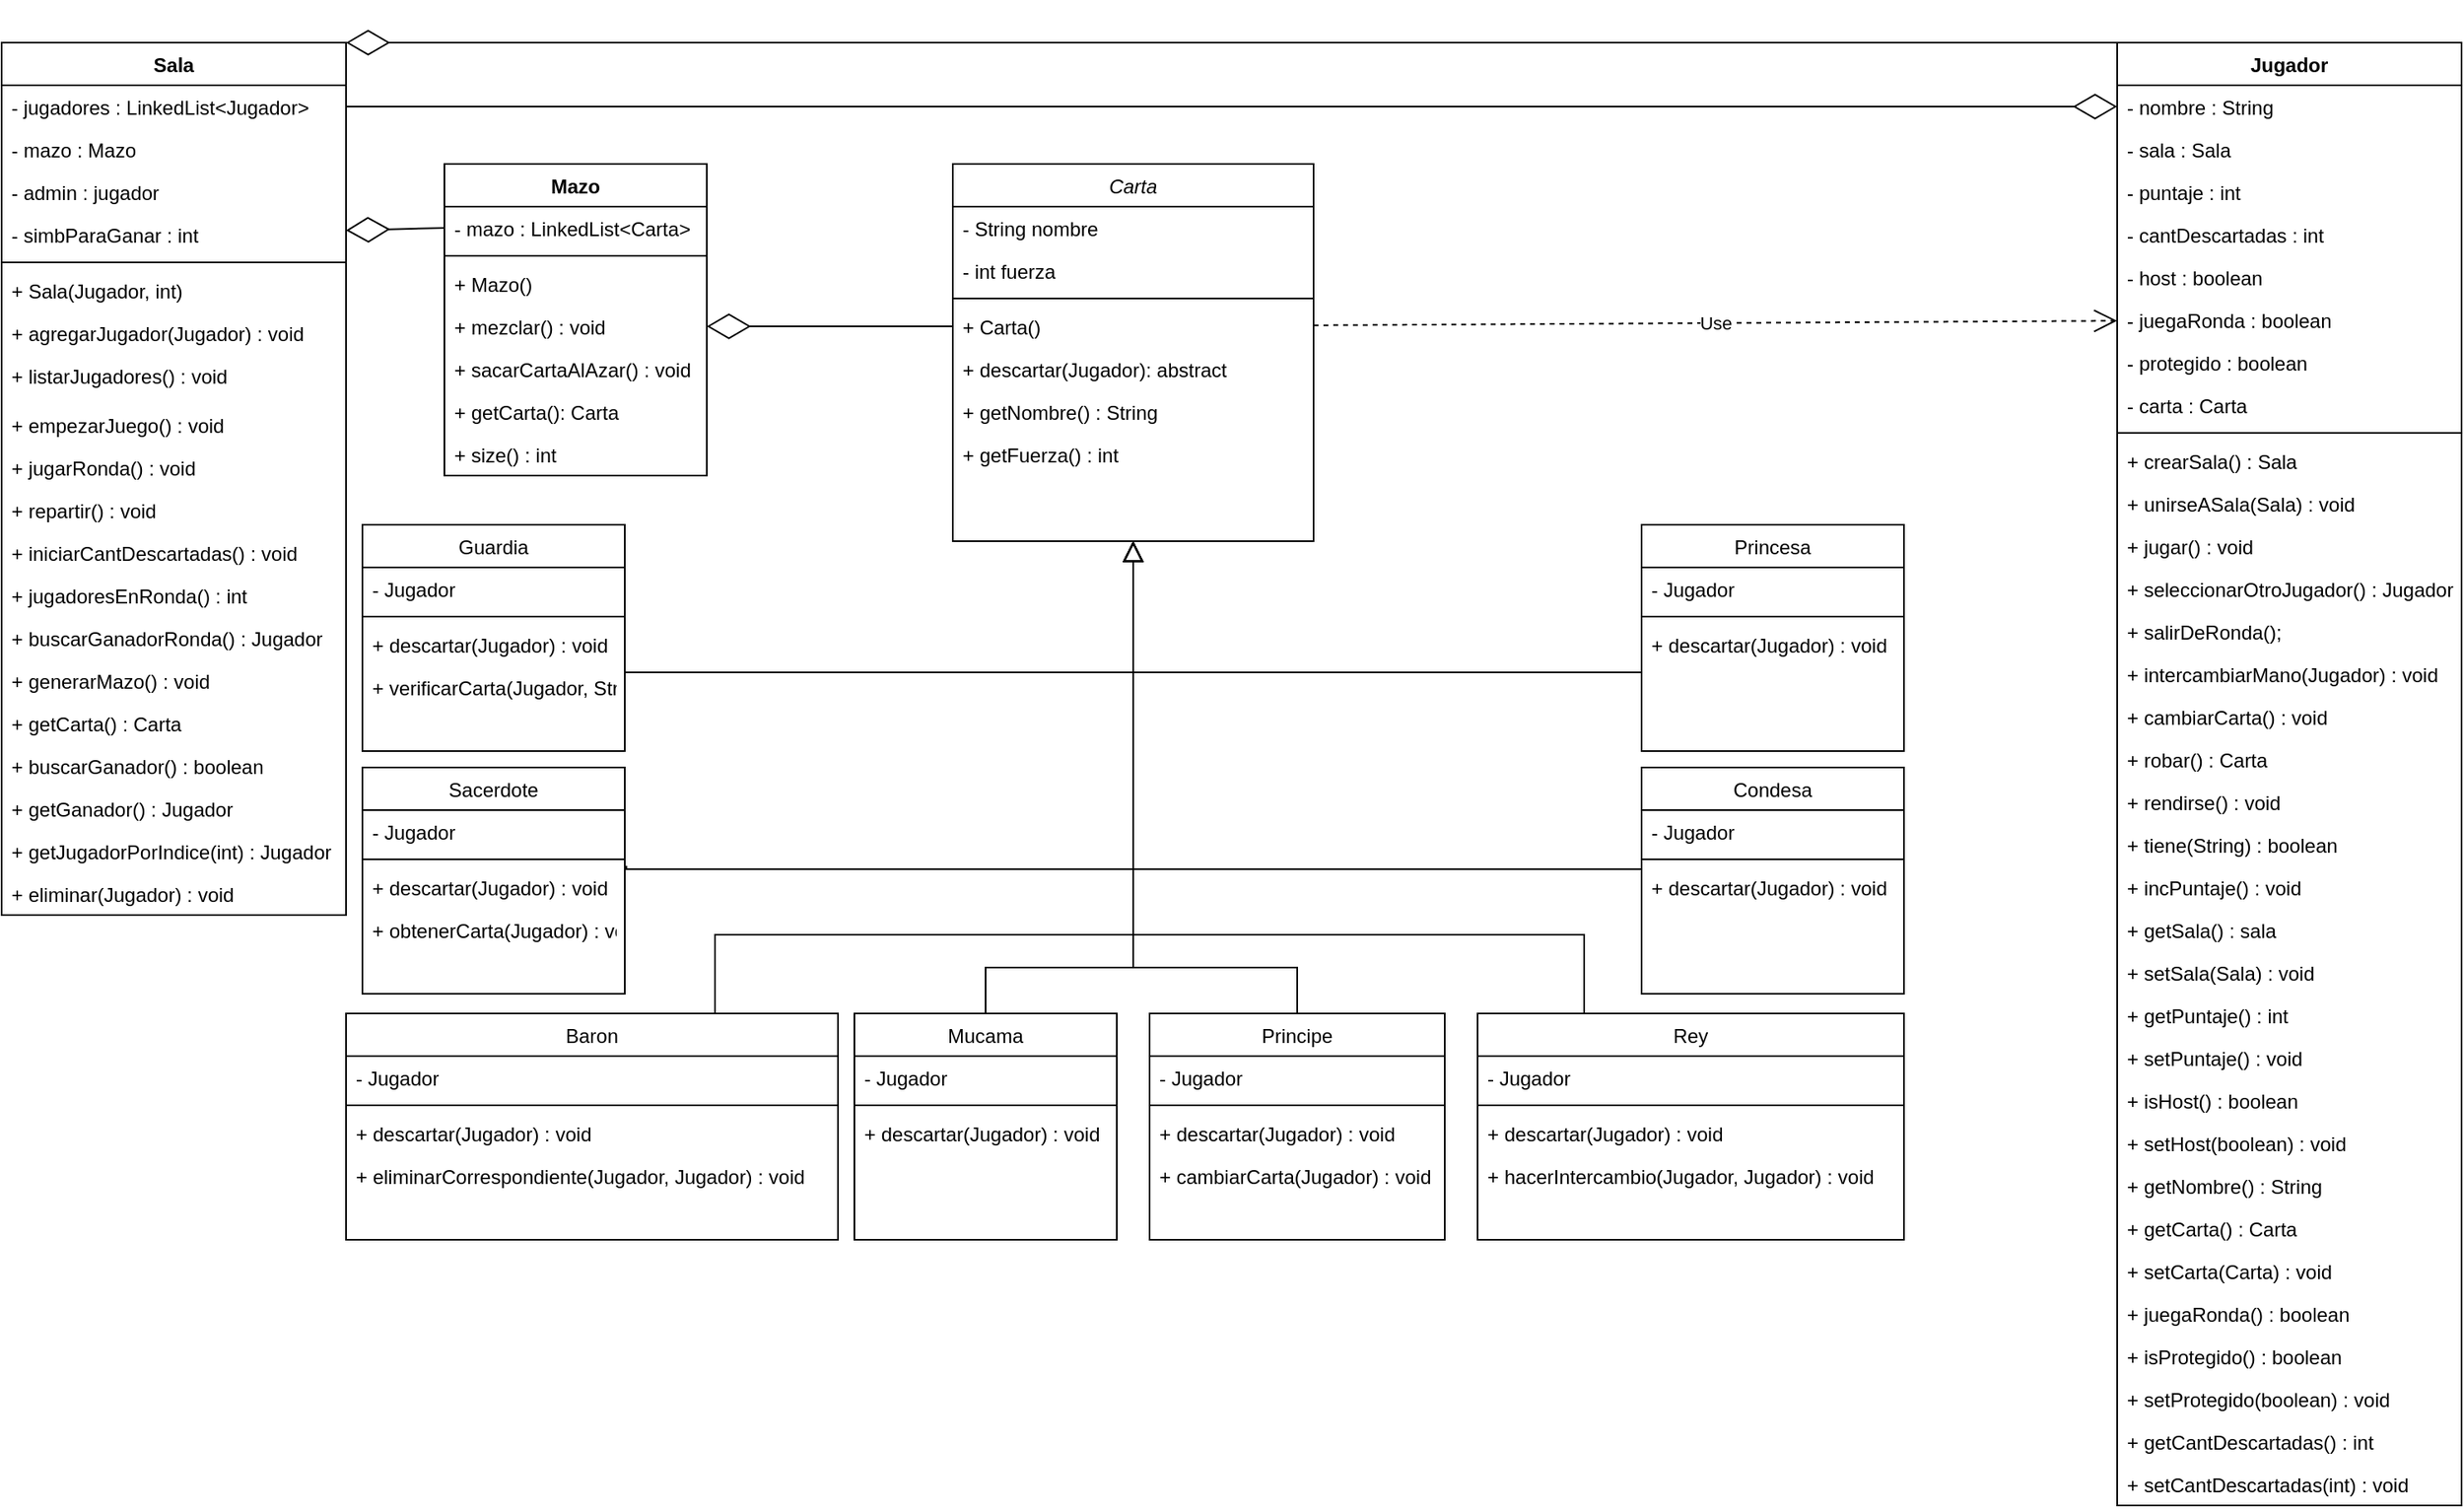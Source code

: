 <mxfile version="13.8.0" type="device"><diagram id="C5RBs43oDa-KdzZeNtuy" name="Page-1"><mxGraphModel dx="1689" dy="750" grid="1" gridSize="10" guides="1" tooltips="1" connect="1" arrows="1" fold="1" page="1" pageScale="1" pageWidth="827" pageHeight="1169" math="0" shadow="0"><root><mxCell id="WIyWlLk6GJQsqaUBKTNV-0"/><mxCell id="WIyWlLk6GJQsqaUBKTNV-1" parent="WIyWlLk6GJQsqaUBKTNV-0"/><mxCell id="zkfFHV4jXpPFQw0GAbJ--12" value="" style="endArrow=block;endSize=10;endFill=0;shadow=0;strokeWidth=1;rounded=0;edgeStyle=elbowEdgeStyle;elbow=vertical;" parent="WIyWlLk6GJQsqaUBKTNV-1" source="zkfFHV4jXpPFQw0GAbJ--6" target="zkfFHV4jXpPFQw0GAbJ--0" edge="1"><mxGeometry width="160" relative="1" as="geometry"><mxPoint x="420" y="193" as="sourcePoint"/><mxPoint x="420" y="193" as="targetPoint"/><Array as="points"><mxPoint x="560" y="430"/><mxPoint x="510" y="440"/></Array></mxGeometry></mxCell><mxCell id="zkfFHV4jXpPFQw0GAbJ--16" value="" style="endArrow=block;endSize=10;endFill=0;shadow=0;strokeWidth=1;rounded=0;edgeStyle=elbowEdgeStyle;elbow=vertical;exitX=1.006;exitY=0;exitDx=0;exitDy=0;exitPerimeter=0;" parent="WIyWlLk6GJQsqaUBKTNV-1" target="zkfFHV4jXpPFQw0GAbJ--0" edge="1" source="gA19aUXqDL-Vey7j9ZuF-8"><mxGeometry width="160" relative="1" as="geometry"><mxPoint x="430" y="550" as="sourcePoint"/><mxPoint x="530" y="261" as="targetPoint"/><Array as="points"><mxPoint x="520" y="550"/><mxPoint x="440" y="560"/><mxPoint x="420" y="510"/><mxPoint x="430" y="550"/><mxPoint x="710" y="550"/><mxPoint x="710" y="561"/><mxPoint x="710" y="550"/><mxPoint x="680" y="561"/><mxPoint x="510" y="561"/><mxPoint x="390" y="530"/><mxPoint x="510" y="480"/><mxPoint x="590" y="340"/><mxPoint x="650" y="370"/><mxPoint x="630" y="340"/></Array></mxGeometry></mxCell><mxCell id="EDXgUHLhKCMLjYl1lLLt-27" value="" style="endArrow=block;endSize=10;endFill=0;shadow=0;strokeWidth=1;rounded=0;edgeStyle=elbowEdgeStyle;elbow=vertical;entryX=0.5;entryY=1;entryDx=0;entryDy=0;exitX=0.75;exitY=0;exitDx=0;exitDy=0;" parent="WIyWlLk6GJQsqaUBKTNV-1" source="gA19aUXqDL-Vey7j9ZuF-9" target="zkfFHV4jXpPFQw0GAbJ--0" edge="1"><mxGeometry width="160" relative="1" as="geometry"><mxPoint x="480" y="620" as="sourcePoint"/><mxPoint x="590" y="370" as="targetPoint"/><Array as="points"><mxPoint x="490" y="590"/><mxPoint x="620" y="390"/><mxPoint x="590" y="571"/><mxPoint x="470" y="540"/><mxPoint x="590" y="490"/><mxPoint x="670" y="350"/><mxPoint x="730" y="380"/><mxPoint x="710" y="350"/></Array></mxGeometry></mxCell><mxCell id="EDXgUHLhKCMLjYl1lLLt-33" value="" style="endArrow=block;endSize=10;endFill=0;shadow=0;strokeWidth=1;rounded=0;edgeStyle=elbowEdgeStyle;elbow=vertical;exitX=0.5;exitY=0;exitDx=0;exitDy=0;entryX=0.5;entryY=1;entryDx=0;entryDy=0;" parent="WIyWlLk6GJQsqaUBKTNV-1" source="EDXgUHLhKCMLjYl1lLLt-0" target="zkfFHV4jXpPFQw0GAbJ--0" edge="1"><mxGeometry width="160" relative="1" as="geometry"><mxPoint x="610" y="626" as="sourcePoint"/><mxPoint x="600" y="380" as="targetPoint"/><Array as="points"><mxPoint x="650" y="610"/><mxPoint x="650" y="578"/><mxPoint x="780" y="378"/><mxPoint x="750" y="559"/><mxPoint x="630" y="528"/><mxPoint x="750" y="478"/><mxPoint x="830" y="338"/><mxPoint x="890" y="368"/><mxPoint x="870" y="338"/></Array></mxGeometry></mxCell><mxCell id="EDXgUHLhKCMLjYl1lLLt-34" value="" style="endArrow=block;endSize=10;endFill=0;shadow=0;strokeWidth=1;rounded=0;edgeStyle=elbowEdgeStyle;elbow=vertical;exitX=0.5;exitY=0;exitDx=0;exitDy=0;entryX=0.5;entryY=1;entryDx=0;entryDy=0;" parent="WIyWlLk6GJQsqaUBKTNV-1" source="EDXgUHLhKCMLjYl1lLLt-5" target="zkfFHV4jXpPFQw0GAbJ--0" edge="1"><mxGeometry width="160" relative="1" as="geometry"><mxPoint x="700" y="528" as="sourcePoint"/><mxPoint x="690" y="390" as="targetPoint"/><Array as="points"><mxPoint x="760" y="610"/><mxPoint x="740" y="480"/><mxPoint x="870" y="280"/><mxPoint x="840" y="461"/><mxPoint x="720" y="430"/><mxPoint x="840" y="380"/><mxPoint x="920" y="240"/><mxPoint x="980" y="270"/><mxPoint x="960" y="240"/></Array></mxGeometry></mxCell><mxCell id="EDXgUHLhKCMLjYl1lLLt-35" value="" style="endArrow=block;endSize=10;endFill=0;shadow=0;strokeWidth=1;rounded=0;edgeStyle=elbowEdgeStyle;elbow=vertical;entryX=0.5;entryY=1;entryDx=0;entryDy=0;exitX=0.25;exitY=0;exitDx=0;exitDy=0;" parent="WIyWlLk6GJQsqaUBKTNV-1" source="EDXgUHLhKCMLjYl1lLLt-10" target="zkfFHV4jXpPFQw0GAbJ--0" edge="1"><mxGeometry width="160" relative="1" as="geometry"><mxPoint x="910" y="630" as="sourcePoint"/><mxPoint x="770" y="400" as="targetPoint"/><Array as="points"><mxPoint x="870" y="590"/><mxPoint x="850" y="560"/><mxPoint x="750" y="490"/><mxPoint x="880" y="290"/><mxPoint x="850" y="471"/><mxPoint x="730" y="440"/><mxPoint x="850" y="390"/><mxPoint x="930" y="250"/><mxPoint x="990" y="280"/><mxPoint x="970" y="250"/></Array></mxGeometry></mxCell><mxCell id="EDXgUHLhKCMLjYl1lLLt-36" value="" style="endArrow=block;endSize=10;endFill=0;shadow=0;strokeWidth=1;rounded=0;edgeStyle=elbowEdgeStyle;elbow=vertical;exitX=0;exitY=0.5;exitDx=0;exitDy=0;entryX=0.5;entryY=1;entryDx=0;entryDy=0;" parent="WIyWlLk6GJQsqaUBKTNV-1" target="zkfFHV4jXpPFQw0GAbJ--0" edge="1" source="EDXgUHLhKCMLjYl1lLLt-19"><mxGeometry width="160" relative="1" as="geometry"><mxPoint x="990" y="561" as="sourcePoint"/><mxPoint x="780" y="410" as="targetPoint"/><Array as="points"><mxPoint x="710" y="550"/><mxPoint x="730" y="560"/><mxPoint x="770" y="560"/><mxPoint x="920" y="560"/><mxPoint x="760" y="500"/><mxPoint x="890" y="300"/><mxPoint x="860" y="481"/><mxPoint x="740" y="450"/><mxPoint x="860" y="400"/><mxPoint x="940" y="260"/><mxPoint x="1000" y="290"/><mxPoint x="980" y="260"/></Array></mxGeometry></mxCell><mxCell id="EDXgUHLhKCMLjYl1lLLt-37" value="" style="endArrow=block;endSize=10;endFill=0;shadow=0;strokeWidth=1;rounded=0;edgeStyle=elbowEdgeStyle;elbow=vertical;exitX=0;exitY=0.5;exitDx=0;exitDy=0;entryX=0.5;entryY=1;entryDx=0;entryDy=0;" parent="WIyWlLk6GJQsqaUBKTNV-1" target="zkfFHV4jXpPFQw0GAbJ--0" edge="1"><mxGeometry width="160" relative="1" as="geometry"><mxPoint x="1020" y="413" as="sourcePoint"/><mxPoint x="750" y="360" as="targetPoint"/><Array as="points"><mxPoint x="790" y="430"/><mxPoint x="920" y="230"/><mxPoint x="890" y="411"/><mxPoint x="770" y="380"/><mxPoint x="890" y="330"/><mxPoint x="970" y="190"/><mxPoint x="1030" y="220"/><mxPoint x="1010" y="190"/></Array></mxGeometry></mxCell><mxCell id="TsnKjl1sV1kZ-c5ugm8i-0" value="Mazo" style="swimlane;fontStyle=1;align=center;verticalAlign=top;childLayout=stackLayout;horizontal=1;startSize=26;horizontalStack=0;resizeParent=1;resizeParentMax=0;resizeLast=0;collapsible=1;marginBottom=0;" parent="WIyWlLk6GJQsqaUBKTNV-1" vertex="1"><mxGeometry x="290" y="120" width="160" height="190" as="geometry"/></mxCell><mxCell id="TsnKjl1sV1kZ-c5ugm8i-1" value="- mazo : LinkedList&lt;Carta&gt;" style="text;strokeColor=none;fillColor=none;align=left;verticalAlign=top;spacingLeft=4;spacingRight=4;overflow=hidden;rotatable=0;points=[[0,0.5],[1,0.5]];portConstraint=eastwest;" parent="TsnKjl1sV1kZ-c5ugm8i-0" vertex="1"><mxGeometry y="26" width="160" height="26" as="geometry"/></mxCell><mxCell id="TsnKjl1sV1kZ-c5ugm8i-2" value="" style="line;strokeWidth=1;fillColor=none;align=left;verticalAlign=middle;spacingTop=-1;spacingLeft=3;spacingRight=3;rotatable=0;labelPosition=right;points=[];portConstraint=eastwest;" parent="TsnKjl1sV1kZ-c5ugm8i-0" vertex="1"><mxGeometry y="52" width="160" height="8" as="geometry"/></mxCell><mxCell id="TsnKjl1sV1kZ-c5ugm8i-3" value="+ Mazo()" style="text;strokeColor=none;fillColor=none;align=left;verticalAlign=top;spacingLeft=4;spacingRight=4;overflow=hidden;rotatable=0;points=[[0,0.5],[1,0.5]];portConstraint=eastwest;" parent="TsnKjl1sV1kZ-c5ugm8i-0" vertex="1"><mxGeometry y="60" width="160" height="26" as="geometry"/></mxCell><mxCell id="TsnKjl1sV1kZ-c5ugm8i-4" value="+ mezclar() : void" style="text;strokeColor=none;fillColor=none;align=left;verticalAlign=top;spacingLeft=4;spacingRight=4;overflow=hidden;rotatable=0;points=[[0,0.5],[1,0.5]];portConstraint=eastwest;" parent="TsnKjl1sV1kZ-c5ugm8i-0" vertex="1"><mxGeometry y="86" width="160" height="26" as="geometry"/></mxCell><mxCell id="TsnKjl1sV1kZ-c5ugm8i-5" value="+ sacarCartaAlAzar() : void" style="text;strokeColor=none;fillColor=none;align=left;verticalAlign=top;spacingLeft=4;spacingRight=4;overflow=hidden;rotatable=0;points=[[0,0.5],[1,0.5]];portConstraint=eastwest;" parent="TsnKjl1sV1kZ-c5ugm8i-0" vertex="1"><mxGeometry y="112" width="160" height="26" as="geometry"/></mxCell><mxCell id="TsnKjl1sV1kZ-c5ugm8i-6" value="+ getCarta(): Carta" style="text;strokeColor=none;fillColor=none;align=left;verticalAlign=top;spacingLeft=4;spacingRight=4;overflow=hidden;rotatable=0;points=[[0,0.5],[1,0.5]];portConstraint=eastwest;" parent="TsnKjl1sV1kZ-c5ugm8i-0" vertex="1"><mxGeometry y="138" width="160" height="26" as="geometry"/></mxCell><mxCell id="TsnKjl1sV1kZ-c5ugm8i-7" value="+ size() : int" style="text;strokeColor=none;fillColor=none;align=left;verticalAlign=top;spacingLeft=4;spacingRight=4;overflow=hidden;rotatable=0;points=[[0,0.5],[1,0.5]];portConstraint=eastwest;" parent="TsnKjl1sV1kZ-c5ugm8i-0" vertex="1"><mxGeometry y="164" width="160" height="26" as="geometry"/></mxCell><mxCell id="zkfFHV4jXpPFQw0GAbJ--6" value="Guardia" style="swimlane;fontStyle=0;align=center;verticalAlign=top;childLayout=stackLayout;horizontal=1;startSize=26;horizontalStack=0;resizeParent=1;resizeLast=0;collapsible=1;marginBottom=0;rounded=0;shadow=0;strokeWidth=1;" parent="WIyWlLk6GJQsqaUBKTNV-1" vertex="1"><mxGeometry x="240" y="340" width="160" height="138" as="geometry"><mxRectangle x="130" y="380" width="160" height="26" as="alternateBounds"/></mxGeometry></mxCell><mxCell id="zkfFHV4jXpPFQw0GAbJ--7" value="- Jugador" style="text;align=left;verticalAlign=top;spacingLeft=4;spacingRight=4;overflow=hidden;rotatable=0;points=[[0,0.5],[1,0.5]];portConstraint=eastwest;" parent="zkfFHV4jXpPFQw0GAbJ--6" vertex="1"><mxGeometry y="26" width="160" height="26" as="geometry"/></mxCell><mxCell id="zkfFHV4jXpPFQw0GAbJ--9" value="" style="line;html=1;strokeWidth=1;align=left;verticalAlign=middle;spacingTop=-1;spacingLeft=3;spacingRight=3;rotatable=0;labelPosition=right;points=[];portConstraint=eastwest;" parent="zkfFHV4jXpPFQw0GAbJ--6" vertex="1"><mxGeometry y="52" width="160" height="8" as="geometry"/></mxCell><mxCell id="zkfFHV4jXpPFQw0GAbJ--11" value="+ descartar(Jugador) : void" style="text;align=left;verticalAlign=top;spacingLeft=4;spacingRight=4;overflow=hidden;rotatable=0;points=[[0,0.5],[1,0.5]];portConstraint=eastwest;" parent="zkfFHV4jXpPFQw0GAbJ--6" vertex="1"><mxGeometry y="60" width="160" height="26" as="geometry"/></mxCell><mxCell id="o-Um0rvuucD-h5kdwz0s-0" value="+ verificarCarta(Jugador, String) : void" style="text;align=left;verticalAlign=top;spacingLeft=4;spacingRight=4;overflow=hidden;rotatable=0;points=[[0,0.5],[1,0.5]];portConstraint=eastwest;" vertex="1" parent="zkfFHV4jXpPFQw0GAbJ--6"><mxGeometry y="86" width="160" height="26" as="geometry"/></mxCell><mxCell id="zkfFHV4jXpPFQw0GAbJ--0" value="Carta" style="swimlane;fontStyle=2;align=center;verticalAlign=top;childLayout=stackLayout;horizontal=1;startSize=26;horizontalStack=0;resizeParent=1;resizeLast=0;collapsible=1;marginBottom=0;rounded=0;shadow=0;strokeWidth=1;" parent="WIyWlLk6GJQsqaUBKTNV-1" vertex="1"><mxGeometry x="600" y="120" width="220" height="230" as="geometry"><mxRectangle x="230" y="140" width="160" height="26" as="alternateBounds"/></mxGeometry></mxCell><mxCell id="zkfFHV4jXpPFQw0GAbJ--1" value="- String nombre" style="text;align=left;verticalAlign=top;spacingLeft=4;spacingRight=4;overflow=hidden;rotatable=0;points=[[0,0.5],[1,0.5]];portConstraint=eastwest;" parent="zkfFHV4jXpPFQw0GAbJ--0" vertex="1"><mxGeometry y="26" width="220" height="26" as="geometry"/></mxCell><mxCell id="zkfFHV4jXpPFQw0GAbJ--2" value="- int fuerza" style="text;align=left;verticalAlign=top;spacingLeft=4;spacingRight=4;overflow=hidden;rotatable=0;points=[[0,0.5],[1,0.5]];portConstraint=eastwest;rounded=0;shadow=0;html=0;" parent="zkfFHV4jXpPFQw0GAbJ--0" vertex="1"><mxGeometry y="52" width="220" height="26" as="geometry"/></mxCell><mxCell id="zkfFHV4jXpPFQw0GAbJ--4" value="" style="line;html=1;strokeWidth=1;align=left;verticalAlign=middle;spacingTop=-1;spacingLeft=3;spacingRight=3;rotatable=0;labelPosition=right;points=[];portConstraint=eastwest;" parent="zkfFHV4jXpPFQw0GAbJ--0" vertex="1"><mxGeometry y="78" width="220" height="8" as="geometry"/></mxCell><mxCell id="zkfFHV4jXpPFQw0GAbJ--5" value="+ Carta()" style="text;align=left;verticalAlign=top;spacingLeft=4;spacingRight=4;overflow=hidden;rotatable=0;points=[[0,0.5],[1,0.5]];portConstraint=eastwest;" parent="zkfFHV4jXpPFQw0GAbJ--0" vertex="1"><mxGeometry y="86" width="220" height="26" as="geometry"/></mxCell><mxCell id="gA19aUXqDL-Vey7j9ZuF-3" value="+ descartar(Jugador): abstract" style="text;align=left;verticalAlign=top;spacingLeft=4;spacingRight=4;overflow=hidden;rotatable=0;points=[[0,0.5],[1,0.5]];portConstraint=eastwest;" parent="zkfFHV4jXpPFQw0GAbJ--0" vertex="1"><mxGeometry y="112" width="220" height="26" as="geometry"/></mxCell><mxCell id="gA19aUXqDL-Vey7j9ZuF-1" value="+ getNombre() : String" style="text;align=left;verticalAlign=top;spacingLeft=4;spacingRight=4;overflow=hidden;rotatable=0;points=[[0,0.5],[1,0.5]];portConstraint=eastwest;" parent="zkfFHV4jXpPFQw0GAbJ--0" vertex="1"><mxGeometry y="138" width="220" height="26" as="geometry"/></mxCell><mxCell id="gA19aUXqDL-Vey7j9ZuF-2" value="+ getFuerza() : int" style="text;align=left;verticalAlign=top;spacingLeft=4;spacingRight=4;overflow=hidden;rotatable=0;points=[[0,0.5],[1,0.5]];portConstraint=eastwest;" parent="zkfFHV4jXpPFQw0GAbJ--0" vertex="1"><mxGeometry y="164" width="220" height="20" as="geometry"/></mxCell><mxCell id="gA19aUXqDL-Vey7j9ZuF-9" value="Baron" style="swimlane;fontStyle=0;align=center;verticalAlign=top;childLayout=stackLayout;horizontal=1;startSize=26;horizontalStack=0;resizeParent=1;resizeLast=0;collapsible=1;marginBottom=0;rounded=0;shadow=0;strokeWidth=1;" parent="WIyWlLk6GJQsqaUBKTNV-1" vertex="1"><mxGeometry x="230" y="638" width="300" height="138" as="geometry"><mxRectangle x="130" y="380" width="160" height="26" as="alternateBounds"/></mxGeometry></mxCell><mxCell id="gA19aUXqDL-Vey7j9ZuF-10" value="- Jugador" style="text;align=left;verticalAlign=top;spacingLeft=4;spacingRight=4;overflow=hidden;rotatable=0;points=[[0,0.5],[1,0.5]];portConstraint=eastwest;" parent="gA19aUXqDL-Vey7j9ZuF-9" vertex="1"><mxGeometry y="26" width="300" height="26" as="geometry"/></mxCell><mxCell id="gA19aUXqDL-Vey7j9ZuF-11" value="" style="line;html=1;strokeWidth=1;align=left;verticalAlign=middle;spacingTop=-1;spacingLeft=3;spacingRight=3;rotatable=0;labelPosition=right;points=[];portConstraint=eastwest;" parent="gA19aUXqDL-Vey7j9ZuF-9" vertex="1"><mxGeometry y="52" width="300" height="8" as="geometry"/></mxCell><mxCell id="gA19aUXqDL-Vey7j9ZuF-13" value="+ descartar(Jugador) : void" style="text;align=left;verticalAlign=top;spacingLeft=4;spacingRight=4;overflow=hidden;rotatable=0;points=[[0,0.5],[1,0.5]];portConstraint=eastwest;" parent="gA19aUXqDL-Vey7j9ZuF-9" vertex="1"><mxGeometry y="60" width="300" height="26" as="geometry"/></mxCell><mxCell id="o-Um0rvuucD-h5kdwz0s-2" value="+ eliminarCorrespondiente(Jugador, Jugador) : void" style="text;align=left;verticalAlign=top;spacingLeft=4;spacingRight=4;overflow=hidden;rotatable=0;points=[[0,0.5],[1,0.5]];portConstraint=eastwest;" vertex="1" parent="gA19aUXqDL-Vey7j9ZuF-9"><mxGeometry y="86" width="300" height="26" as="geometry"/></mxCell><mxCell id="EDXgUHLhKCMLjYl1lLLt-0" value="Mucama" style="swimlane;fontStyle=0;align=center;verticalAlign=top;childLayout=stackLayout;horizontal=1;startSize=26;horizontalStack=0;resizeParent=1;resizeLast=0;collapsible=1;marginBottom=0;rounded=0;shadow=0;strokeWidth=1;" parent="WIyWlLk6GJQsqaUBKTNV-1" vertex="1"><mxGeometry x="540" y="638" width="160" height="138" as="geometry"><mxRectangle x="130" y="380" width="160" height="26" as="alternateBounds"/></mxGeometry></mxCell><mxCell id="EDXgUHLhKCMLjYl1lLLt-1" value="- Jugador" style="text;align=left;verticalAlign=top;spacingLeft=4;spacingRight=4;overflow=hidden;rotatable=0;points=[[0,0.5],[1,0.5]];portConstraint=eastwest;" parent="EDXgUHLhKCMLjYl1lLLt-0" vertex="1"><mxGeometry y="26" width="160" height="26" as="geometry"/></mxCell><mxCell id="EDXgUHLhKCMLjYl1lLLt-2" value="" style="line;html=1;strokeWidth=1;align=left;verticalAlign=middle;spacingTop=-1;spacingLeft=3;spacingRight=3;rotatable=0;labelPosition=right;points=[];portConstraint=eastwest;" parent="EDXgUHLhKCMLjYl1lLLt-0" vertex="1"><mxGeometry y="52" width="160" height="8" as="geometry"/></mxCell><mxCell id="EDXgUHLhKCMLjYl1lLLt-4" value="+ descartar(Jugador) : void" style="text;align=left;verticalAlign=top;spacingLeft=4;spacingRight=4;overflow=hidden;rotatable=0;points=[[0,0.5],[1,0.5]];portConstraint=eastwest;" parent="EDXgUHLhKCMLjYl1lLLt-0" vertex="1"><mxGeometry y="60" width="160" height="26" as="geometry"/></mxCell><mxCell id="EDXgUHLhKCMLjYl1lLLt-28" value="Princesa" style="swimlane;fontStyle=0;align=center;verticalAlign=top;childLayout=stackLayout;horizontal=1;startSize=26;horizontalStack=0;resizeParent=1;resizeLast=0;collapsible=1;marginBottom=0;rounded=0;shadow=0;strokeWidth=1;" parent="WIyWlLk6GJQsqaUBKTNV-1" vertex="1"><mxGeometry x="1020" y="340" width="160" height="138" as="geometry"><mxRectangle x="130" y="380" width="160" height="26" as="alternateBounds"/></mxGeometry></mxCell><mxCell id="EDXgUHLhKCMLjYl1lLLt-29" value="- Jugador" style="text;align=left;verticalAlign=top;spacingLeft=4;spacingRight=4;overflow=hidden;rotatable=0;points=[[0,0.5],[1,0.5]];portConstraint=eastwest;" parent="EDXgUHLhKCMLjYl1lLLt-28" vertex="1"><mxGeometry y="26" width="160" height="26" as="geometry"/></mxCell><mxCell id="EDXgUHLhKCMLjYl1lLLt-30" value="" style="line;html=1;strokeWidth=1;align=left;verticalAlign=middle;spacingTop=-1;spacingLeft=3;spacingRight=3;rotatable=0;labelPosition=right;points=[];portConstraint=eastwest;" parent="EDXgUHLhKCMLjYl1lLLt-28" vertex="1"><mxGeometry y="52" width="160" height="8" as="geometry"/></mxCell><mxCell id="EDXgUHLhKCMLjYl1lLLt-32" value="+ descartar(Jugador) : void" style="text;align=left;verticalAlign=top;spacingLeft=4;spacingRight=4;overflow=hidden;rotatable=0;points=[[0,0.5],[1,0.5]];portConstraint=eastwest;" parent="EDXgUHLhKCMLjYl1lLLt-28" vertex="1"><mxGeometry y="60" width="160" height="26" as="geometry"/></mxCell><mxCell id="EDXgUHLhKCMLjYl1lLLt-5" value="Principe" style="swimlane;fontStyle=0;align=center;verticalAlign=top;childLayout=stackLayout;horizontal=1;startSize=26;horizontalStack=0;resizeParent=1;resizeLast=0;collapsible=1;marginBottom=0;rounded=0;shadow=0;strokeWidth=1;" parent="WIyWlLk6GJQsqaUBKTNV-1" vertex="1"><mxGeometry x="720" y="638" width="180" height="138" as="geometry"><mxRectangle x="130" y="380" width="160" height="26" as="alternateBounds"/></mxGeometry></mxCell><mxCell id="EDXgUHLhKCMLjYl1lLLt-6" value="- Jugador" style="text;align=left;verticalAlign=top;spacingLeft=4;spacingRight=4;overflow=hidden;rotatable=0;points=[[0,0.5],[1,0.5]];portConstraint=eastwest;" parent="EDXgUHLhKCMLjYl1lLLt-5" vertex="1"><mxGeometry y="26" width="180" height="26" as="geometry"/></mxCell><mxCell id="EDXgUHLhKCMLjYl1lLLt-7" value="" style="line;html=1;strokeWidth=1;align=left;verticalAlign=middle;spacingTop=-1;spacingLeft=3;spacingRight=3;rotatable=0;labelPosition=right;points=[];portConstraint=eastwest;" parent="EDXgUHLhKCMLjYl1lLLt-5" vertex="1"><mxGeometry y="52" width="180" height="8" as="geometry"/></mxCell><mxCell id="EDXgUHLhKCMLjYl1lLLt-9" value="+ descartar(Jugador) : void" style="text;align=left;verticalAlign=top;spacingLeft=4;spacingRight=4;overflow=hidden;rotatable=0;points=[[0,0.5],[1,0.5]];portConstraint=eastwest;" parent="EDXgUHLhKCMLjYl1lLLt-5" vertex="1"><mxGeometry y="60" width="180" height="26" as="geometry"/></mxCell><mxCell id="o-Um0rvuucD-h5kdwz0s-3" value="+ cambiarCarta(Jugador) : void" style="text;align=left;verticalAlign=top;spacingLeft=4;spacingRight=4;overflow=hidden;rotatable=0;points=[[0,0.5],[1,0.5]];portConstraint=eastwest;" vertex="1" parent="EDXgUHLhKCMLjYl1lLLt-5"><mxGeometry y="86" width="180" height="26" as="geometry"/></mxCell><mxCell id="EDXgUHLhKCMLjYl1lLLt-106" value="" style="endArrow=diamondThin;endFill=0;endSize=24;html=1;exitX=1;exitY=0.5;exitDx=0;exitDy=0;entryX=0;entryY=0.5;entryDx=0;entryDy=0;" parent="WIyWlLk6GJQsqaUBKTNV-1" source="EDXgUHLhKCMLjYl1lLLt-79" target="EDXgUHLhKCMLjYl1lLLt-39" edge="1"><mxGeometry width="160" relative="1" as="geometry"><mxPoint x="370" y="70" as="sourcePoint"/><mxPoint x="530" y="70" as="targetPoint"/></mxGeometry></mxCell><mxCell id="EDXgUHLhKCMLjYl1lLLt-107" value="" style="endArrow=diamondThin;endFill=0;endSize=24;html=1;exitX=0;exitY=0;exitDx=0;exitDy=0;entryX=1;entryY=0;entryDx=0;entryDy=0;" parent="WIyWlLk6GJQsqaUBKTNV-1" source="EDXgUHLhKCMLjYl1lLLt-38" target="EDXgUHLhKCMLjYl1lLLt-78" edge="1"><mxGeometry width="160" relative="1" as="geometry"><mxPoint x="450" y="50" as="sourcePoint"/><mxPoint x="610" y="50" as="targetPoint"/></mxGeometry></mxCell><mxCell id="TsnKjl1sV1kZ-c5ugm8i-11" value="" style="endArrow=diamondThin;endFill=0;endSize=24;html=1;exitX=0;exitY=0.5;exitDx=0;exitDy=0;" parent="WIyWlLk6GJQsqaUBKTNV-1" source="zkfFHV4jXpPFQw0GAbJ--5" target="TsnKjl1sV1kZ-c5ugm8i-4" edge="1"><mxGeometry width="160" relative="1" as="geometry"><mxPoint x="450" y="380" as="sourcePoint"/><mxPoint x="490" y="240" as="targetPoint"/></mxGeometry></mxCell><mxCell id="TsnKjl1sV1kZ-c5ugm8i-12" value="" style="endArrow=diamondThin;endFill=0;endSize=24;html=1;exitX=0;exitY=0.5;exitDx=0;exitDy=0;" parent="WIyWlLk6GJQsqaUBKTNV-1" source="TsnKjl1sV1kZ-c5ugm8i-1" target="EDXgUHLhKCMLjYl1lLLt-84" edge="1"><mxGeometry width="160" relative="1" as="geometry"><mxPoint x="460" y="380" as="sourcePoint"/><mxPoint x="620" y="380" as="targetPoint"/></mxGeometry></mxCell><mxCell id="EDXgUHLhKCMLjYl1lLLt-78" value="Sala" style="swimlane;fontStyle=1;align=center;verticalAlign=top;childLayout=stackLayout;horizontal=1;startSize=26;horizontalStack=0;resizeParent=1;resizeParentMax=0;resizeLast=0;collapsible=1;marginBottom=0;" parent="WIyWlLk6GJQsqaUBKTNV-1" vertex="1"><mxGeometry x="20" y="46" width="210" height="532" as="geometry"/></mxCell><mxCell id="EDXgUHLhKCMLjYl1lLLt-79" value="- jugadores : LinkedList&lt;Jugador&gt;" style="text;strokeColor=none;fillColor=none;align=left;verticalAlign=top;spacingLeft=4;spacingRight=4;overflow=hidden;rotatable=0;points=[[0,0.5],[1,0.5]];portConstraint=eastwest;" parent="EDXgUHLhKCMLjYl1lLLt-78" vertex="1"><mxGeometry y="26" width="210" height="26" as="geometry"/></mxCell><mxCell id="EDXgUHLhKCMLjYl1lLLt-82" value="- mazo : Mazo" style="text;strokeColor=none;fillColor=none;align=left;verticalAlign=top;spacingLeft=4;spacingRight=4;overflow=hidden;rotatable=0;points=[[0,0.5],[1,0.5]];portConstraint=eastwest;" parent="EDXgUHLhKCMLjYl1lLLt-78" vertex="1"><mxGeometry y="52" width="210" height="26" as="geometry"/></mxCell><mxCell id="EDXgUHLhKCMLjYl1lLLt-83" value="- admin : jugador" style="text;strokeColor=none;fillColor=none;align=left;verticalAlign=top;spacingLeft=4;spacingRight=4;overflow=hidden;rotatable=0;points=[[0,0.5],[1,0.5]];portConstraint=eastwest;" parent="EDXgUHLhKCMLjYl1lLLt-78" vertex="1"><mxGeometry y="78" width="210" height="26" as="geometry"/></mxCell><mxCell id="EDXgUHLhKCMLjYl1lLLt-84" value="- simbParaGanar : int" style="text;strokeColor=none;fillColor=none;align=left;verticalAlign=top;spacingLeft=4;spacingRight=4;overflow=hidden;rotatable=0;points=[[0,0.5],[1,0.5]];portConstraint=eastwest;" parent="EDXgUHLhKCMLjYl1lLLt-78" vertex="1"><mxGeometry y="104" width="210" height="26" as="geometry"/></mxCell><mxCell id="EDXgUHLhKCMLjYl1lLLt-80" value="" style="line;strokeWidth=1;fillColor=none;align=left;verticalAlign=middle;spacingTop=-1;spacingLeft=3;spacingRight=3;rotatable=0;labelPosition=right;points=[];portConstraint=eastwest;" parent="EDXgUHLhKCMLjYl1lLLt-78" vertex="1"><mxGeometry y="130" width="210" height="8" as="geometry"/></mxCell><mxCell id="EDXgUHLhKCMLjYl1lLLt-81" value="+ Sala(Jugador, int)" style="text;strokeColor=none;fillColor=none;align=left;verticalAlign=top;spacingLeft=4;spacingRight=4;overflow=hidden;rotatable=0;points=[[0,0.5],[1,0.5]];portConstraint=eastwest;" parent="EDXgUHLhKCMLjYl1lLLt-78" vertex="1"><mxGeometry y="138" width="210" height="26" as="geometry"/></mxCell><mxCell id="EDXgUHLhKCMLjYl1lLLt-85" value="+ agregarJugador(Jugador) : void" style="text;strokeColor=none;fillColor=none;align=left;verticalAlign=top;spacingLeft=4;spacingRight=4;overflow=hidden;rotatable=0;points=[[0,0.5],[1,0.5]];portConstraint=eastwest;" parent="EDXgUHLhKCMLjYl1lLLt-78" vertex="1"><mxGeometry y="164" width="210" height="26" as="geometry"/></mxCell><mxCell id="EDXgUHLhKCMLjYl1lLLt-86" value="+ listarJugadores() : void" style="text;strokeColor=none;fillColor=none;align=left;verticalAlign=top;spacingLeft=4;spacingRight=4;overflow=hidden;rotatable=0;points=[[0,0.5],[1,0.5]];portConstraint=eastwest;" parent="EDXgUHLhKCMLjYl1lLLt-78" vertex="1"><mxGeometry y="190" width="210" height="30" as="geometry"/></mxCell><mxCell id="EDXgUHLhKCMLjYl1lLLt-87" value="+ empezarJuego() : void" style="text;strokeColor=none;fillColor=none;align=left;verticalAlign=top;spacingLeft=4;spacingRight=4;overflow=hidden;rotatable=0;points=[[0,0.5],[1,0.5]];portConstraint=eastwest;" parent="EDXgUHLhKCMLjYl1lLLt-78" vertex="1"><mxGeometry y="220" width="210" height="26" as="geometry"/></mxCell><mxCell id="EDXgUHLhKCMLjYl1lLLt-88" value="+ jugarRonda() : void" style="text;strokeColor=none;fillColor=none;align=left;verticalAlign=top;spacingLeft=4;spacingRight=4;overflow=hidden;rotatable=0;points=[[0,0.5],[1,0.5]];portConstraint=eastwest;" parent="EDXgUHLhKCMLjYl1lLLt-78" vertex="1"><mxGeometry y="246" width="210" height="26" as="geometry"/></mxCell><mxCell id="EDXgUHLhKCMLjYl1lLLt-89" value="+ repartir() : void" style="text;strokeColor=none;fillColor=none;align=left;verticalAlign=top;spacingLeft=4;spacingRight=4;overflow=hidden;rotatable=0;points=[[0,0.5],[1,0.5]];portConstraint=eastwest;" parent="EDXgUHLhKCMLjYl1lLLt-78" vertex="1"><mxGeometry y="272" width="210" height="26" as="geometry"/></mxCell><mxCell id="EDXgUHLhKCMLjYl1lLLt-90" value="+ iniciarCantDescartadas() : void" style="text;strokeColor=none;fillColor=none;align=left;verticalAlign=top;spacingLeft=4;spacingRight=4;overflow=hidden;rotatable=0;points=[[0,0.5],[1,0.5]];portConstraint=eastwest;" parent="EDXgUHLhKCMLjYl1lLLt-78" vertex="1"><mxGeometry y="298" width="210" height="26" as="geometry"/></mxCell><mxCell id="EDXgUHLhKCMLjYl1lLLt-91" value="+ jugadoresEnRonda() : int" style="text;strokeColor=none;fillColor=none;align=left;verticalAlign=top;spacingLeft=4;spacingRight=4;overflow=hidden;rotatable=0;points=[[0,0.5],[1,0.5]];portConstraint=eastwest;" parent="EDXgUHLhKCMLjYl1lLLt-78" vertex="1"><mxGeometry y="324" width="210" height="26" as="geometry"/></mxCell><mxCell id="EDXgUHLhKCMLjYl1lLLt-92" value="+ buscarGanadorRonda() : Jugador" style="text;strokeColor=none;fillColor=none;align=left;verticalAlign=top;spacingLeft=4;spacingRight=4;overflow=hidden;rotatable=0;points=[[0,0.5],[1,0.5]];portConstraint=eastwest;" parent="EDXgUHLhKCMLjYl1lLLt-78" vertex="1"><mxGeometry y="350" width="210" height="26" as="geometry"/></mxCell><mxCell id="EDXgUHLhKCMLjYl1lLLt-93" value="+ generarMazo() : void" style="text;strokeColor=none;fillColor=none;align=left;verticalAlign=top;spacingLeft=4;spacingRight=4;overflow=hidden;rotatable=0;points=[[0,0.5],[1,0.5]];portConstraint=eastwest;" parent="EDXgUHLhKCMLjYl1lLLt-78" vertex="1"><mxGeometry y="376" width="210" height="26" as="geometry"/></mxCell><mxCell id="EDXgUHLhKCMLjYl1lLLt-94" value="+ getCarta() : Carta" style="text;strokeColor=none;fillColor=none;align=left;verticalAlign=top;spacingLeft=4;spacingRight=4;overflow=hidden;rotatable=0;points=[[0,0.5],[1,0.5]];portConstraint=eastwest;" parent="EDXgUHLhKCMLjYl1lLLt-78" vertex="1"><mxGeometry y="402" width="210" height="26" as="geometry"/></mxCell><mxCell id="EDXgUHLhKCMLjYl1lLLt-95" value="+ buscarGanador() : boolean" style="text;strokeColor=none;fillColor=none;align=left;verticalAlign=top;spacingLeft=4;spacingRight=4;overflow=hidden;rotatable=0;points=[[0,0.5],[1,0.5]];portConstraint=eastwest;" parent="EDXgUHLhKCMLjYl1lLLt-78" vertex="1"><mxGeometry y="428" width="210" height="26" as="geometry"/></mxCell><mxCell id="EDXgUHLhKCMLjYl1lLLt-96" value="+ getGanador() : Jugador" style="text;strokeColor=none;fillColor=none;align=left;verticalAlign=top;spacingLeft=4;spacingRight=4;overflow=hidden;rotatable=0;points=[[0,0.5],[1,0.5]];portConstraint=eastwest;" parent="EDXgUHLhKCMLjYl1lLLt-78" vertex="1"><mxGeometry y="454" width="210" height="26" as="geometry"/></mxCell><mxCell id="EDXgUHLhKCMLjYl1lLLt-97" value="+ getJugadorPorIndice(int) : Jugador" style="text;strokeColor=none;fillColor=none;align=left;verticalAlign=top;spacingLeft=4;spacingRight=4;overflow=hidden;rotatable=0;points=[[0,0.5],[1,0.5]];portConstraint=eastwest;" parent="EDXgUHLhKCMLjYl1lLLt-78" vertex="1"><mxGeometry y="480" width="210" height="26" as="geometry"/></mxCell><mxCell id="EDXgUHLhKCMLjYl1lLLt-100" value="+ eliminar(Jugador) : void" style="text;strokeColor=none;fillColor=none;align=left;verticalAlign=top;spacingLeft=4;spacingRight=4;overflow=hidden;rotatable=0;points=[[0,0.5],[1,0.5]];portConstraint=eastwest;" parent="EDXgUHLhKCMLjYl1lLLt-78" vertex="1"><mxGeometry y="506" width="210" height="26" as="geometry"/></mxCell><mxCell id="EDXgUHLhKCMLjYl1lLLt-38" value="Jugador" style="swimlane;fontStyle=1;align=center;verticalAlign=top;childLayout=stackLayout;horizontal=1;startSize=26;horizontalStack=0;resizeParent=1;resizeParentMax=0;resizeLast=0;collapsible=1;marginBottom=0;" parent="WIyWlLk6GJQsqaUBKTNV-1" vertex="1"><mxGeometry x="1310" y="46" width="210" height="892" as="geometry"/></mxCell><mxCell id="EDXgUHLhKCMLjYl1lLLt-39" value="- nombre : String" style="text;strokeColor=none;fillColor=none;align=left;verticalAlign=top;spacingLeft=4;spacingRight=4;overflow=hidden;rotatable=0;points=[[0,0.5],[1,0.5]];portConstraint=eastwest;" parent="EDXgUHLhKCMLjYl1lLLt-38" vertex="1"><mxGeometry y="26" width="210" height="26" as="geometry"/></mxCell><mxCell id="EDXgUHLhKCMLjYl1lLLt-42" value="- sala : Sala" style="text;strokeColor=none;fillColor=none;align=left;verticalAlign=top;spacingLeft=4;spacingRight=4;overflow=hidden;rotatable=0;points=[[0,0.5],[1,0.5]];portConstraint=eastwest;" parent="EDXgUHLhKCMLjYl1lLLt-38" vertex="1"><mxGeometry y="52" width="210" height="26" as="geometry"/></mxCell><mxCell id="EDXgUHLhKCMLjYl1lLLt-43" value="- puntaje : int" style="text;strokeColor=none;fillColor=none;align=left;verticalAlign=top;spacingLeft=4;spacingRight=4;overflow=hidden;rotatable=0;points=[[0,0.5],[1,0.5]];portConstraint=eastwest;" parent="EDXgUHLhKCMLjYl1lLLt-38" vertex="1"><mxGeometry y="78" width="210" height="26" as="geometry"/></mxCell><mxCell id="EDXgUHLhKCMLjYl1lLLt-44" value="- cantDescartadas : int" style="text;strokeColor=none;fillColor=none;align=left;verticalAlign=top;spacingLeft=4;spacingRight=4;overflow=hidden;rotatable=0;points=[[0,0.5],[1,0.5]];portConstraint=eastwest;" parent="EDXgUHLhKCMLjYl1lLLt-38" vertex="1"><mxGeometry y="104" width="210" height="26" as="geometry"/></mxCell><mxCell id="EDXgUHLhKCMLjYl1lLLt-45" value="- host : boolean" style="text;strokeColor=none;fillColor=none;align=left;verticalAlign=top;spacingLeft=4;spacingRight=4;overflow=hidden;rotatable=0;points=[[0,0.5],[1,0.5]];portConstraint=eastwest;" parent="EDXgUHLhKCMLjYl1lLLt-38" vertex="1"><mxGeometry y="130" width="210" height="26" as="geometry"/></mxCell><mxCell id="EDXgUHLhKCMLjYl1lLLt-46" value="- juegaRonda : boolean" style="text;strokeColor=none;fillColor=none;align=left;verticalAlign=top;spacingLeft=4;spacingRight=4;overflow=hidden;rotatable=0;points=[[0,0.5],[1,0.5]];portConstraint=eastwest;" parent="EDXgUHLhKCMLjYl1lLLt-38" vertex="1"><mxGeometry y="156" width="210" height="26" as="geometry"/></mxCell><mxCell id="EDXgUHLhKCMLjYl1lLLt-48" value="- protegido : boolean" style="text;strokeColor=none;fillColor=none;align=left;verticalAlign=top;spacingLeft=4;spacingRight=4;overflow=hidden;rotatable=0;points=[[0,0.5],[1,0.5]];portConstraint=eastwest;" parent="EDXgUHLhKCMLjYl1lLLt-38" vertex="1"><mxGeometry y="182" width="210" height="26" as="geometry"/></mxCell><mxCell id="EDXgUHLhKCMLjYl1lLLt-47" value="- carta : Carta" style="text;strokeColor=none;fillColor=none;align=left;verticalAlign=top;spacingLeft=4;spacingRight=4;overflow=hidden;rotatable=0;points=[[0,0.5],[1,0.5]];portConstraint=eastwest;" parent="EDXgUHLhKCMLjYl1lLLt-38" vertex="1"><mxGeometry y="208" width="210" height="26" as="geometry"/></mxCell><mxCell id="EDXgUHLhKCMLjYl1lLLt-40" value="" style="line;strokeWidth=1;fillColor=none;align=left;verticalAlign=middle;spacingTop=-1;spacingLeft=3;spacingRight=3;rotatable=0;labelPosition=right;points=[];portConstraint=eastwest;" parent="EDXgUHLhKCMLjYl1lLLt-38" vertex="1"><mxGeometry y="234" width="210" height="8" as="geometry"/></mxCell><mxCell id="EDXgUHLhKCMLjYl1lLLt-49" value="+ crearSala() : Sala" style="text;strokeColor=none;fillColor=none;align=left;verticalAlign=top;spacingLeft=4;spacingRight=4;overflow=hidden;rotatable=0;points=[[0,0.5],[1,0.5]];portConstraint=eastwest;" parent="EDXgUHLhKCMLjYl1lLLt-38" vertex="1"><mxGeometry y="242" width="210" height="26" as="geometry"/></mxCell><mxCell id="EDXgUHLhKCMLjYl1lLLt-50" value="+ unirseASala(Sala) : void" style="text;strokeColor=none;fillColor=none;align=left;verticalAlign=top;spacingLeft=4;spacingRight=4;overflow=hidden;rotatable=0;points=[[0,0.5],[1,0.5]];portConstraint=eastwest;" parent="EDXgUHLhKCMLjYl1lLLt-38" vertex="1"><mxGeometry y="268" width="210" height="26" as="geometry"/></mxCell><mxCell id="EDXgUHLhKCMLjYl1lLLt-51" value="+ jugar() : void" style="text;strokeColor=none;fillColor=none;align=left;verticalAlign=top;spacingLeft=4;spacingRight=4;overflow=hidden;rotatable=0;points=[[0,0.5],[1,0.5]];portConstraint=eastwest;" parent="EDXgUHLhKCMLjYl1lLLt-38" vertex="1"><mxGeometry y="294" width="210" height="26" as="geometry"/></mxCell><mxCell id="fNJfvSl0xXov7Jfo9wws-0" value="+ seleccionarOtroJugador() : Jugador" style="text;strokeColor=none;fillColor=none;align=left;verticalAlign=top;spacingLeft=4;spacingRight=4;overflow=hidden;rotatable=0;points=[[0,0.5],[1,0.5]];portConstraint=eastwest;" parent="EDXgUHLhKCMLjYl1lLLt-38" vertex="1"><mxGeometry y="320" width="210" height="26" as="geometry"/></mxCell><mxCell id="fNJfvSl0xXov7Jfo9wws-1" value="+ salirDeRonda();" style="text;strokeColor=none;fillColor=none;align=left;verticalAlign=top;spacingLeft=4;spacingRight=4;overflow=hidden;rotatable=0;points=[[0,0.5],[1,0.5]];portConstraint=eastwest;" parent="EDXgUHLhKCMLjYl1lLLt-38" vertex="1"><mxGeometry y="346" width="210" height="26" as="geometry"/></mxCell><mxCell id="EDXgUHLhKCMLjYl1lLLt-52" value="+ intercambiarMano(Jugador) : void" style="text;strokeColor=none;fillColor=none;align=left;verticalAlign=top;spacingLeft=4;spacingRight=4;overflow=hidden;rotatable=0;points=[[0,0.5],[1,0.5]];portConstraint=eastwest;" parent="EDXgUHLhKCMLjYl1lLLt-38" vertex="1"><mxGeometry y="372" width="210" height="26" as="geometry"/></mxCell><mxCell id="EDXgUHLhKCMLjYl1lLLt-53" value="+ cambiarCarta() : void" style="text;strokeColor=none;fillColor=none;align=left;verticalAlign=top;spacingLeft=4;spacingRight=4;overflow=hidden;rotatable=0;points=[[0,0.5],[1,0.5]];portConstraint=eastwest;" parent="EDXgUHLhKCMLjYl1lLLt-38" vertex="1"><mxGeometry y="398" width="210" height="26" as="geometry"/></mxCell><mxCell id="EDXgUHLhKCMLjYl1lLLt-54" value="+ robar() : Carta" style="text;strokeColor=none;fillColor=none;align=left;verticalAlign=top;spacingLeft=4;spacingRight=4;overflow=hidden;rotatable=0;points=[[0,0.5],[1,0.5]];portConstraint=eastwest;" parent="EDXgUHLhKCMLjYl1lLLt-38" vertex="1"><mxGeometry y="424" width="210" height="26" as="geometry"/></mxCell><mxCell id="EDXgUHLhKCMLjYl1lLLt-55" value="+ rendirse() : void" style="text;strokeColor=none;fillColor=none;align=left;verticalAlign=top;spacingLeft=4;spacingRight=4;overflow=hidden;rotatable=0;points=[[0,0.5],[1,0.5]];portConstraint=eastwest;" parent="EDXgUHLhKCMLjYl1lLLt-38" vertex="1"><mxGeometry y="450" width="210" height="26" as="geometry"/></mxCell><mxCell id="EDXgUHLhKCMLjYl1lLLt-56" value="+ tiene(String) : boolean" style="text;strokeColor=none;fillColor=none;align=left;verticalAlign=top;spacingLeft=4;spacingRight=4;overflow=hidden;rotatable=0;points=[[0,0.5],[1,0.5]];portConstraint=eastwest;" parent="EDXgUHLhKCMLjYl1lLLt-38" vertex="1"><mxGeometry y="476" width="210" height="26" as="geometry"/></mxCell><mxCell id="EDXgUHLhKCMLjYl1lLLt-57" value="+ incPuntaje() : void" style="text;strokeColor=none;fillColor=none;align=left;verticalAlign=top;spacingLeft=4;spacingRight=4;overflow=hidden;rotatable=0;points=[[0,0.5],[1,0.5]];portConstraint=eastwest;" parent="EDXgUHLhKCMLjYl1lLLt-38" vertex="1"><mxGeometry y="502" width="210" height="26" as="geometry"/></mxCell><mxCell id="EDXgUHLhKCMLjYl1lLLt-58" value="+ getSala() : sala" style="text;strokeColor=none;fillColor=none;align=left;verticalAlign=top;spacingLeft=4;spacingRight=4;overflow=hidden;rotatable=0;points=[[0,0.5],[1,0.5]];portConstraint=eastwest;" parent="EDXgUHLhKCMLjYl1lLLt-38" vertex="1"><mxGeometry y="528" width="210" height="26" as="geometry"/></mxCell><mxCell id="EDXgUHLhKCMLjYl1lLLt-59" value="+ setSala(Sala) : void" style="text;strokeColor=none;fillColor=none;align=left;verticalAlign=top;spacingLeft=4;spacingRight=4;overflow=hidden;rotatable=0;points=[[0,0.5],[1,0.5]];portConstraint=eastwest;" parent="EDXgUHLhKCMLjYl1lLLt-38" vertex="1"><mxGeometry y="554" width="210" height="26" as="geometry"/></mxCell><mxCell id="EDXgUHLhKCMLjYl1lLLt-60" value="+ getPuntaje() : int" style="text;strokeColor=none;fillColor=none;align=left;verticalAlign=top;spacingLeft=4;spacingRight=4;overflow=hidden;rotatable=0;points=[[0,0.5],[1,0.5]];portConstraint=eastwest;" parent="EDXgUHLhKCMLjYl1lLLt-38" vertex="1"><mxGeometry y="580" width="210" height="26" as="geometry"/></mxCell><mxCell id="EDXgUHLhKCMLjYl1lLLt-61" value="+ setPuntaje() : void" style="text;strokeColor=none;fillColor=none;align=left;verticalAlign=top;spacingLeft=4;spacingRight=4;overflow=hidden;rotatable=0;points=[[0,0.5],[1,0.5]];portConstraint=eastwest;" parent="EDXgUHLhKCMLjYl1lLLt-38" vertex="1"><mxGeometry y="606" width="210" height="26" as="geometry"/></mxCell><mxCell id="EDXgUHLhKCMLjYl1lLLt-62" value="+ isHost() : boolean" style="text;strokeColor=none;fillColor=none;align=left;verticalAlign=top;spacingLeft=4;spacingRight=4;overflow=hidden;rotatable=0;points=[[0,0.5],[1,0.5]];portConstraint=eastwest;" parent="EDXgUHLhKCMLjYl1lLLt-38" vertex="1"><mxGeometry y="632" width="210" height="26" as="geometry"/></mxCell><mxCell id="EDXgUHLhKCMLjYl1lLLt-63" value="+ setHost(boolean) : void" style="text;strokeColor=none;fillColor=none;align=left;verticalAlign=top;spacingLeft=4;spacingRight=4;overflow=hidden;rotatable=0;points=[[0,0.5],[1,0.5]];portConstraint=eastwest;" parent="EDXgUHLhKCMLjYl1lLLt-38" vertex="1"><mxGeometry y="658" width="210" height="26" as="geometry"/></mxCell><mxCell id="EDXgUHLhKCMLjYl1lLLt-65" value="+ getNombre() : String" style="text;strokeColor=none;fillColor=none;align=left;verticalAlign=top;spacingLeft=4;spacingRight=4;overflow=hidden;rotatable=0;points=[[0,0.5],[1,0.5]];portConstraint=eastwest;" parent="EDXgUHLhKCMLjYl1lLLt-38" vertex="1"><mxGeometry y="684" width="210" height="26" as="geometry"/></mxCell><mxCell id="EDXgUHLhKCMLjYl1lLLt-66" value="+ getCarta() : Carta" style="text;strokeColor=none;fillColor=none;align=left;verticalAlign=top;spacingLeft=4;spacingRight=4;overflow=hidden;rotatable=0;points=[[0,0.5],[1,0.5]];portConstraint=eastwest;" parent="EDXgUHLhKCMLjYl1lLLt-38" vertex="1"><mxGeometry y="710" width="210" height="26" as="geometry"/></mxCell><mxCell id="EDXgUHLhKCMLjYl1lLLt-67" value="+ setCarta(Carta) : void" style="text;strokeColor=none;fillColor=none;align=left;verticalAlign=top;spacingLeft=4;spacingRight=4;overflow=hidden;rotatable=0;points=[[0,0.5],[1,0.5]];portConstraint=eastwest;" parent="EDXgUHLhKCMLjYl1lLLt-38" vertex="1"><mxGeometry y="736" width="210" height="26" as="geometry"/></mxCell><mxCell id="EDXgUHLhKCMLjYl1lLLt-68" value="+ juegaRonda() : boolean" style="text;strokeColor=none;fillColor=none;align=left;verticalAlign=top;spacingLeft=4;spacingRight=4;overflow=hidden;rotatable=0;points=[[0,0.5],[1,0.5]];portConstraint=eastwest;" parent="EDXgUHLhKCMLjYl1lLLt-38" vertex="1"><mxGeometry y="762" width="210" height="26" as="geometry"/></mxCell><mxCell id="EDXgUHLhKCMLjYl1lLLt-70" value="+ isProtegido() : boolean" style="text;strokeColor=none;fillColor=none;align=left;verticalAlign=top;spacingLeft=4;spacingRight=4;overflow=hidden;rotatable=0;points=[[0,0.5],[1,0.5]];portConstraint=eastwest;" parent="EDXgUHLhKCMLjYl1lLLt-38" vertex="1"><mxGeometry y="788" width="210" height="26" as="geometry"/></mxCell><mxCell id="EDXgUHLhKCMLjYl1lLLt-71" value="+ setProtegido(boolean) : void" style="text;strokeColor=none;fillColor=none;align=left;verticalAlign=top;spacingLeft=4;spacingRight=4;overflow=hidden;rotatable=0;points=[[0,0.5],[1,0.5]];portConstraint=eastwest;" parent="EDXgUHLhKCMLjYl1lLLt-38" vertex="1"><mxGeometry y="814" width="210" height="26" as="geometry"/></mxCell><mxCell id="EDXgUHLhKCMLjYl1lLLt-72" value="+ getCantDescartadas() : int" style="text;strokeColor=none;fillColor=none;align=left;verticalAlign=top;spacingLeft=4;spacingRight=4;overflow=hidden;rotatable=0;points=[[0,0.5],[1,0.5]];portConstraint=eastwest;" parent="EDXgUHLhKCMLjYl1lLLt-38" vertex="1"><mxGeometry y="840" width="210" height="26" as="geometry"/></mxCell><mxCell id="EDXgUHLhKCMLjYl1lLLt-73" value="+ setCantDescartadas(int) : void" style="text;strokeColor=none;fillColor=none;align=left;verticalAlign=top;spacingLeft=4;spacingRight=4;overflow=hidden;rotatable=0;points=[[0,0.5],[1,0.5]];portConstraint=eastwest;" parent="EDXgUHLhKCMLjYl1lLLt-38" vertex="1"><mxGeometry y="866" width="210" height="26" as="geometry"/></mxCell><mxCell id="fNJfvSl0xXov7Jfo9wws-4" value="Use" style="endArrow=open;endSize=12;dashed=1;html=1;" parent="WIyWlLk6GJQsqaUBKTNV-1" source="zkfFHV4jXpPFQw0GAbJ--5" target="EDXgUHLhKCMLjYl1lLLt-46" edge="1"><mxGeometry width="160" relative="1" as="geometry"><mxPoint x="930" y="210" as="sourcePoint"/><mxPoint x="1180" y="240" as="targetPoint"/></mxGeometry></mxCell><mxCell id="gA19aUXqDL-Vey7j9ZuF-4" value="Sacerdote" style="swimlane;fontStyle=0;align=center;verticalAlign=top;childLayout=stackLayout;horizontal=1;startSize=26;horizontalStack=0;resizeParent=1;resizeLast=0;collapsible=1;marginBottom=0;rounded=0;shadow=0;strokeWidth=1;" parent="WIyWlLk6GJQsqaUBKTNV-1" vertex="1"><mxGeometry x="240" y="488" width="160" height="138" as="geometry"><mxRectangle x="130" y="380" width="160" height="26" as="alternateBounds"/></mxGeometry></mxCell><mxCell id="gA19aUXqDL-Vey7j9ZuF-5" value="- Jugador" style="text;align=left;verticalAlign=top;spacingLeft=4;spacingRight=4;overflow=hidden;rotatable=0;points=[[0,0.5],[1,0.5]];portConstraint=eastwest;" parent="gA19aUXqDL-Vey7j9ZuF-4" vertex="1"><mxGeometry y="26" width="160" height="26" as="geometry"/></mxCell><mxCell id="gA19aUXqDL-Vey7j9ZuF-6" value="" style="line;html=1;strokeWidth=1;align=left;verticalAlign=middle;spacingTop=-1;spacingLeft=3;spacingRight=3;rotatable=0;labelPosition=right;points=[];portConstraint=eastwest;" parent="gA19aUXqDL-Vey7j9ZuF-4" vertex="1"><mxGeometry y="52" width="160" height="8" as="geometry"/></mxCell><mxCell id="gA19aUXqDL-Vey7j9ZuF-8" value="+ descartar(Jugador) : void" style="text;align=left;verticalAlign=top;spacingLeft=4;spacingRight=4;overflow=hidden;rotatable=0;points=[[0,0.5],[1,0.5]];portConstraint=eastwest;" parent="gA19aUXqDL-Vey7j9ZuF-4" vertex="1"><mxGeometry y="60" width="160" height="26" as="geometry"/></mxCell><mxCell id="o-Um0rvuucD-h5kdwz0s-1" value="+ obtenerCarta(Jugador) : void" style="text;align=left;verticalAlign=top;spacingLeft=4;spacingRight=4;overflow=hidden;rotatable=0;points=[[0,0.5],[1,0.5]];portConstraint=eastwest;" vertex="1" parent="gA19aUXqDL-Vey7j9ZuF-4"><mxGeometry y="86" width="160" height="26" as="geometry"/></mxCell><mxCell id="EDXgUHLhKCMLjYl1lLLt-15" value="Condesa" style="swimlane;fontStyle=0;align=center;verticalAlign=top;childLayout=stackLayout;horizontal=1;startSize=26;horizontalStack=0;resizeParent=1;resizeLast=0;collapsible=1;marginBottom=0;rounded=0;shadow=0;strokeWidth=1;" parent="WIyWlLk6GJQsqaUBKTNV-1" vertex="1"><mxGeometry x="1020" y="488" width="160" height="138" as="geometry"><mxRectangle x="130" y="380" width="160" height="26" as="alternateBounds"/></mxGeometry></mxCell><mxCell id="EDXgUHLhKCMLjYl1lLLt-16" value="- Jugador" style="text;align=left;verticalAlign=top;spacingLeft=4;spacingRight=4;overflow=hidden;rotatable=0;points=[[0,0.5],[1,0.5]];portConstraint=eastwest;" parent="EDXgUHLhKCMLjYl1lLLt-15" vertex="1"><mxGeometry y="26" width="160" height="26" as="geometry"/></mxCell><mxCell id="EDXgUHLhKCMLjYl1lLLt-17" value="" style="line;html=1;strokeWidth=1;align=left;verticalAlign=middle;spacingTop=-1;spacingLeft=3;spacingRight=3;rotatable=0;labelPosition=right;points=[];portConstraint=eastwest;" parent="EDXgUHLhKCMLjYl1lLLt-15" vertex="1"><mxGeometry y="52" width="160" height="8" as="geometry"/></mxCell><mxCell id="EDXgUHLhKCMLjYl1lLLt-19" value="+ descartar(Jugador) : void" style="text;align=left;verticalAlign=top;spacingLeft=4;spacingRight=4;overflow=hidden;rotatable=0;points=[[0,0.5],[1,0.5]];portConstraint=eastwest;" parent="EDXgUHLhKCMLjYl1lLLt-15" vertex="1"><mxGeometry y="60" width="160" height="26" as="geometry"/></mxCell><mxCell id="EDXgUHLhKCMLjYl1lLLt-10" value="Rey" style="swimlane;fontStyle=0;align=center;verticalAlign=top;childLayout=stackLayout;horizontal=1;startSize=26;horizontalStack=0;resizeParent=1;resizeLast=0;collapsible=1;marginBottom=0;rounded=0;shadow=0;strokeWidth=1;" parent="WIyWlLk6GJQsqaUBKTNV-1" vertex="1"><mxGeometry x="920" y="638" width="260" height="138" as="geometry"><mxRectangle x="130" y="380" width="160" height="26" as="alternateBounds"/></mxGeometry></mxCell><mxCell id="EDXgUHLhKCMLjYl1lLLt-11" value="- Jugador" style="text;align=left;verticalAlign=top;spacingLeft=4;spacingRight=4;overflow=hidden;rotatable=0;points=[[0,0.5],[1,0.5]];portConstraint=eastwest;" parent="EDXgUHLhKCMLjYl1lLLt-10" vertex="1"><mxGeometry y="26" width="260" height="26" as="geometry"/></mxCell><mxCell id="EDXgUHLhKCMLjYl1lLLt-12" value="" style="line;html=1;strokeWidth=1;align=left;verticalAlign=middle;spacingTop=-1;spacingLeft=3;spacingRight=3;rotatable=0;labelPosition=right;points=[];portConstraint=eastwest;" parent="EDXgUHLhKCMLjYl1lLLt-10" vertex="1"><mxGeometry y="52" width="260" height="8" as="geometry"/></mxCell><mxCell id="EDXgUHLhKCMLjYl1lLLt-14" value="+ descartar(Jugador) : void" style="text;align=left;verticalAlign=top;spacingLeft=4;spacingRight=4;overflow=hidden;rotatable=0;points=[[0,0.5],[1,0.5]];portConstraint=eastwest;" parent="EDXgUHLhKCMLjYl1lLLt-10" vertex="1"><mxGeometry y="60" width="260" height="26" as="geometry"/></mxCell><mxCell id="o-Um0rvuucD-h5kdwz0s-4" value="+ hacerIntercambio(Jugador, Jugador) : void" style="text;align=left;verticalAlign=top;spacingLeft=4;spacingRight=4;overflow=hidden;rotatable=0;points=[[0,0.5],[1,0.5]];portConstraint=eastwest;" vertex="1" parent="EDXgUHLhKCMLjYl1lLLt-10"><mxGeometry y="86" width="260" height="26" as="geometry"/></mxCell></root></mxGraphModel></diagram></mxfile>
